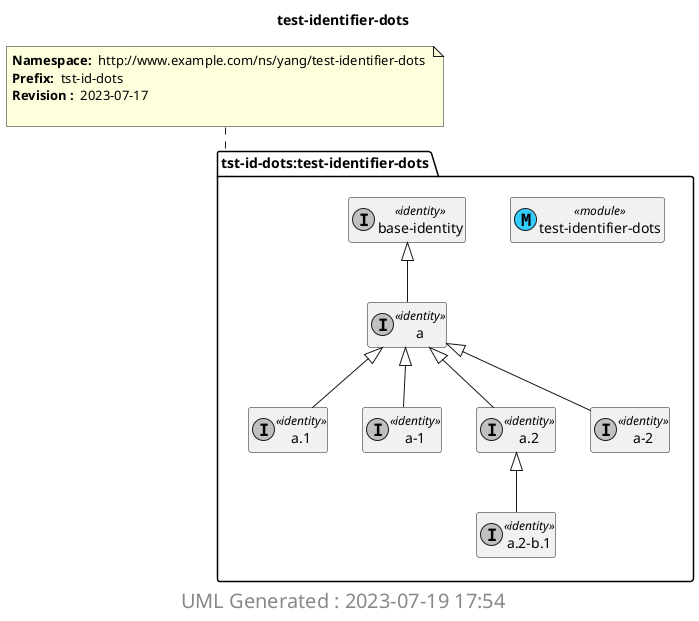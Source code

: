 'Download plantuml from http://plantuml.sourceforge.net/ 
'Generate png with java -jar plantuml.jar <file> 
'Output in img/<module>.png 
'If Java spits out memory error increase heap size with java -Xmx1024m  -jar plantuml.jar <file> 
@startuml img/test-identifier-dots.png 
hide empty fields 
hide empty methods 
hide <<case>> circle
hide <<augment>> circle
hide <<choice>> circle
hide <<leafref>> stereotype
hide <<leafref>> circle
page 1x1 
Title test-identifier-dots 
package "tst-id-dots:test-identifier-dots" as tst_id_dots_test_identifier_dots { 
} 
note top of tst_id_dots_test_identifier_dots : <b>Namespace: </b> http://www.example.com/ns/yang/test-identifier-dots \n<b>Prefix: </b> tst-id-dots \n<b>Revision : </b> 2023-07-17 \n
package "tst-id-dots:test-identifier-dots" as tst_id_dots_test_identifier_dots { 
class "test-identifier-dots" as test_identifier_dots << (M, #33CCFF) module>> 
class "base-identity" as base_identity << (I,Silver) identity>> 
class "a" as a << (I,Silver) identity>> 
base_identity <|-- a 
class "a.1" as a__1 << (I,Silver) identity>> 
a <|-- a__1 
class "a-1" as a_1 << (I,Silver) identity>> 
a <|-- a_1 
class "a.2" as a__2 << (I,Silver) identity>> 
a <|-- a__2 
class "a-2" as a_2 << (I,Silver) identity>> 
a <|-- a_2 
class "a.2-b.1" as a__2_b__1 << (I,Silver) identity>> 
a__2 <|-- a__2_b__1 
} 

center footer
 <size:20> UML Generated : 2023-07-19 17:54 </size>
 endfooter 
@enduml 

